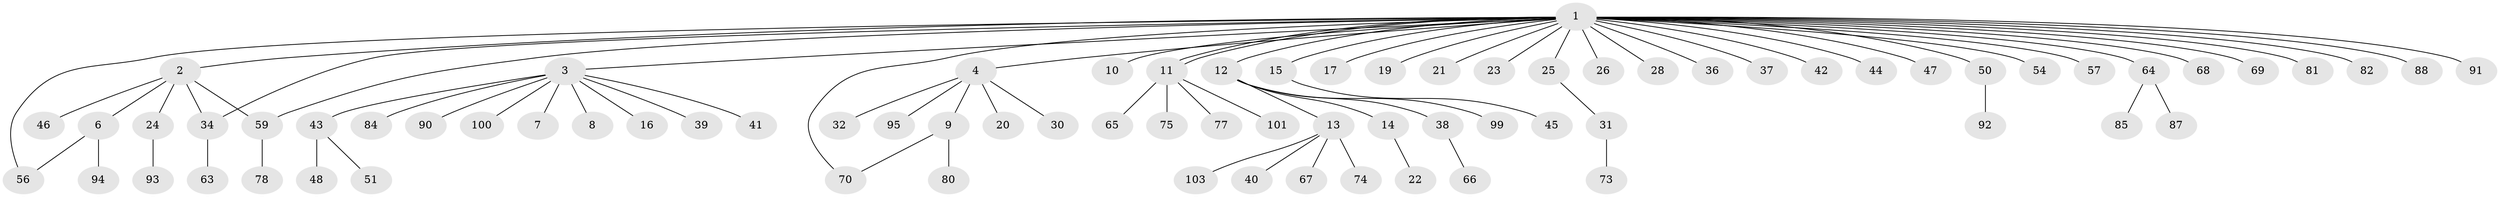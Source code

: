// Generated by graph-tools (version 1.1) at 2025/23/03/03/25 07:23:52]
// undirected, 78 vertices, 82 edges
graph export_dot {
graph [start="1"]
  node [color=gray90,style=filled];
  1 [super="+18"];
  2 [super="+29"];
  3 [super="+5"];
  4 [super="+33"];
  6 [super="+49"];
  7;
  8;
  9 [super="+83"];
  10;
  11 [super="+58"];
  12 [super="+35"];
  13 [super="+97"];
  14;
  15;
  16;
  17 [super="+71"];
  19;
  20;
  21;
  22;
  23 [super="+72"];
  24 [super="+27"];
  25;
  26;
  28 [super="+62"];
  30;
  31 [super="+60"];
  32;
  34 [super="+55"];
  36;
  37 [super="+89"];
  38 [super="+79"];
  39;
  40;
  41;
  42 [super="+52"];
  43 [super="+76"];
  44;
  45;
  46;
  47;
  48;
  50 [super="+53"];
  51;
  54;
  56;
  57;
  59 [super="+61"];
  63 [super="+102"];
  64 [super="+96"];
  65;
  66;
  67;
  68;
  69;
  70 [super="+86"];
  73;
  74;
  75;
  77;
  78;
  80;
  81;
  82;
  84 [super="+98"];
  85;
  87;
  88;
  90;
  91;
  92;
  93;
  94;
  95;
  99;
  100;
  101;
  103;
  1 -- 2;
  1 -- 3;
  1 -- 4;
  1 -- 10;
  1 -- 11;
  1 -- 11;
  1 -- 12;
  1 -- 15;
  1 -- 17;
  1 -- 19;
  1 -- 21;
  1 -- 23;
  1 -- 25;
  1 -- 26;
  1 -- 28;
  1 -- 34;
  1 -- 36;
  1 -- 37;
  1 -- 42;
  1 -- 44;
  1 -- 47;
  1 -- 50;
  1 -- 54;
  1 -- 56;
  1 -- 57;
  1 -- 59;
  1 -- 64;
  1 -- 68;
  1 -- 69;
  1 -- 70;
  1 -- 81;
  1 -- 82;
  1 -- 88;
  1 -- 91;
  2 -- 6;
  2 -- 24;
  2 -- 34;
  2 -- 46;
  2 -- 59;
  3 -- 7;
  3 -- 8;
  3 -- 16;
  3 -- 39;
  3 -- 43;
  3 -- 84;
  3 -- 100;
  3 -- 41;
  3 -- 90;
  4 -- 9;
  4 -- 20;
  4 -- 30;
  4 -- 32;
  4 -- 95;
  6 -- 94;
  6 -- 56;
  9 -- 80;
  9 -- 70;
  11 -- 65;
  11 -- 75;
  11 -- 77;
  11 -- 101;
  12 -- 13;
  12 -- 14;
  12 -- 38;
  12 -- 99;
  13 -- 40;
  13 -- 67;
  13 -- 74;
  13 -- 103;
  14 -- 22;
  15 -- 45;
  24 -- 93;
  25 -- 31;
  31 -- 73;
  34 -- 63;
  38 -- 66;
  43 -- 48;
  43 -- 51;
  50 -- 92;
  59 -- 78;
  64 -- 85;
  64 -- 87;
}
